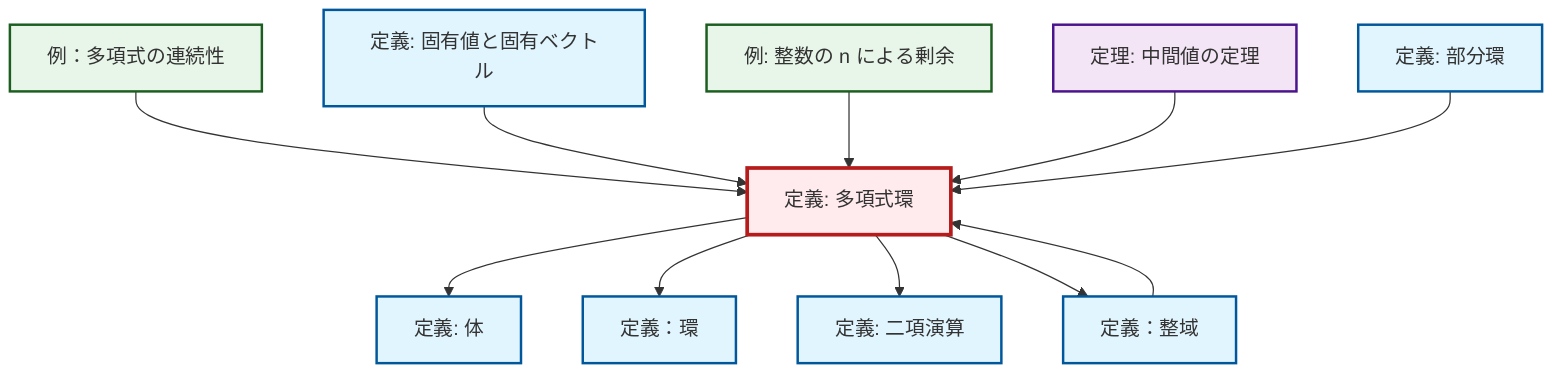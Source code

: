 graph TD
    classDef definition fill:#e1f5fe,stroke:#01579b,stroke-width:2px
    classDef theorem fill:#f3e5f5,stroke:#4a148c,stroke-width:2px
    classDef axiom fill:#fff3e0,stroke:#e65100,stroke-width:2px
    classDef example fill:#e8f5e9,stroke:#1b5e20,stroke-width:2px
    classDef current fill:#ffebee,stroke:#b71c1c,stroke-width:3px
    def-field["定義: 体"]:::definition
    ex-quotient-integers-mod-n["例: 整数の n による剰余"]:::example
    def-subring["定義: 部分環"]:::definition
    def-eigenvalue-eigenvector["定義: 固有値と固有ベクトル"]:::definition
    thm-intermediate-value["定理: 中間値の定理"]:::theorem
    def-polynomial-ring["定義: 多項式環"]:::definition
    def-integral-domain["定義：整域"]:::definition
    def-ring["定義：環"]:::definition
    ex-polynomial-continuity["例：多項式の連続性"]:::example
    def-binary-operation["定義: 二項演算"]:::definition
    ex-polynomial-continuity --> def-polynomial-ring
    def-eigenvalue-eigenvector --> def-polynomial-ring
    def-polynomial-ring --> def-field
    ex-quotient-integers-mod-n --> def-polynomial-ring
    def-polynomial-ring --> def-ring
    def-polynomial-ring --> def-binary-operation
    def-polynomial-ring --> def-integral-domain
    thm-intermediate-value --> def-polynomial-ring
    def-integral-domain --> def-polynomial-ring
    def-subring --> def-polynomial-ring
    class def-polynomial-ring current